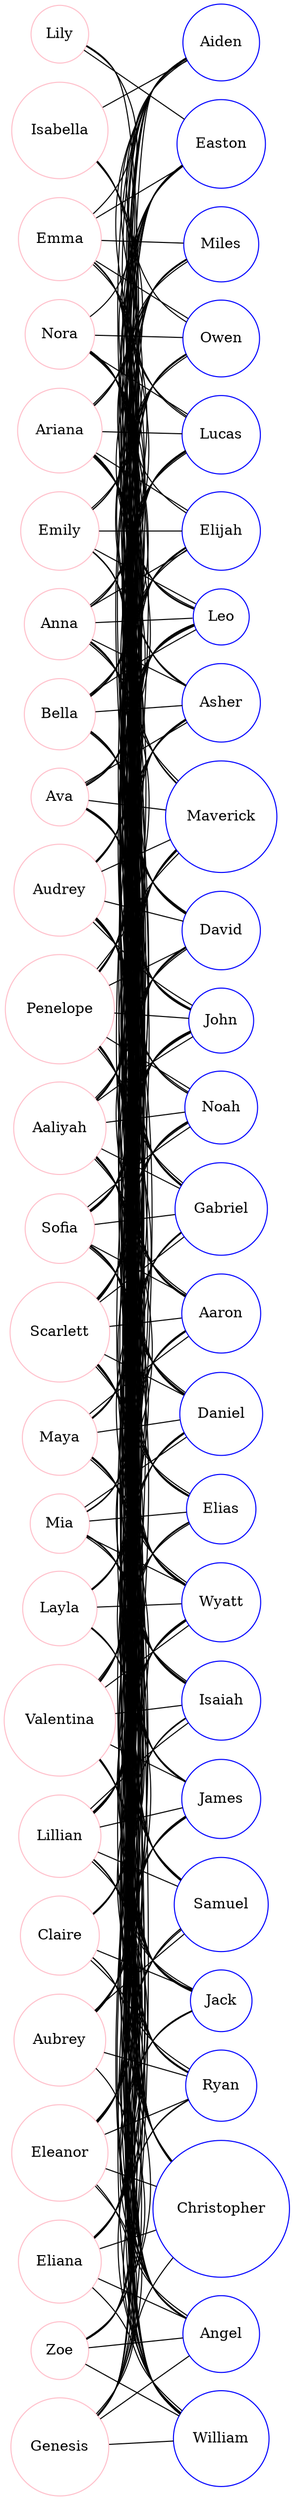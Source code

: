 graph G {
  rankdir=LR;
  node [shape=circle];
  "Ariana" [color=pink];
  "Sofia" [color=pink];
  "Emma" [color=pink];
  "Zoe" [color=pink];
  "Aubrey" [color=pink];
  "Valentina" [color=pink];
  "Maya" [color=pink];
  "Lillian" [color=pink];
  "Isabella" [color=pink];
  "Bella" [color=pink];
  "Lily" [color=pink];
  "Anna" [color=pink];
  "Genesis" [color=pink];
  "Ava" [color=pink];
  "Claire" [color=pink];
  "Audrey" [color=pink];
  "Nora" [color=pink];
  "Layla" [color=pink];
  "Mia" [color=pink];
  "Scarlett" [color=pink];
  "Emily" [color=pink];
  "Eleanor" [color=pink];
  "Eliana" [color=pink];
  "Penelope" [color=pink];
  "Aaliyah" [color=pink];
  "Maverick" [color=blue];
  "Isaiah" [color=blue];
  "Lucas" [color=blue];
  "Noah" [color=blue];
  "Jack" [color=blue];
  "Daniel" [color=blue];
  "Aiden" [color=blue];
  "Elias" [color=blue];
  "Elijah" [color=blue];
  "Gabriel" [color=blue];
  "Easton" [color=blue];
  "John" [color=blue];
  "David" [color=blue];
  "Christopher" [color=blue];
  "Aaron" [color=blue];
  "Angel" [color=blue];
  "Leo" [color=blue];
  "Miles" [color=blue];
  "James" [color=blue];
  "Asher" [color=blue];
  "William" [color=blue];
  "Ryan" [color=blue];
  "Owen" [color=blue];
  "Samuel" [color=blue];
  "Wyatt" [color=blue];
  "Ariana" -- "Elijah";
  "Ariana" -- "Aaron";
  "Ariana" -- "Gabriel";
  "Ariana" -- "Samuel";
  "Ariana" -- "Miles";
  "Ariana" -- "Maverick";
  "Ariana" -- "John";
  "Ariana" -- "Asher";
  "Ariana" -- "Jack";
  "Ariana" -- "Aiden";
  "Ariana" -- "James";
  "Ariana" -- "Leo";
  "Ariana" -- "Lucas";
  "Ariana" -- "Elias";
  "Ariana" -- "Isaiah";
  "Ariana" -- "Easton";
  "Sofia" -- "Noah";
  "Sofia" -- "David";
  "Sofia" -- "Samuel";
  "Sofia" -- "Owen";
  "Sofia" -- "Elias";
  "Sofia" -- "Aiden";
  "Sofia" -- "Angel";
  "Sofia" -- "Ryan";
  "Sofia" -- "Easton";
  "Sofia" -- "Maverick";
  "Sofia" -- "Asher";
  "Sofia" -- "Jack";
  "Sofia" -- "Isaiah";
  "Sofia" -- "Leo";
  "Sofia" -- "Daniel";
  "Sofia" -- "Wyatt";
  "Sofia" -- "John";
  "Sofia" -- "Gabriel";
  "Sofia" -- "James";
  "Sofia" -- "Aaron";
  "Emma" -- "Easton";
  "Emma" -- "John";
  "Emma" -- "David";
  "Emma" -- "Maverick";
  "Emma" -- "Daniel";
  "Emma" -- "Aiden";
  "Emma" -- "Aaron";
  "Emma" -- "Owen";
  "Emma" -- "Lucas";
  "Emma" -- "Samuel";
  "Emma" -- "Wyatt";
  "Emma" -- "Miles";
  "Zoe" -- "William";
  "Zoe" -- "James";
  "Zoe" -- "John";
  "Zoe" -- "Lucas";
  "Zoe" -- "Jack";
  "Zoe" -- "Ryan";
  "Zoe" -- "Leo";
  "Zoe" -- "Angel";
  "Zoe" -- "Samuel";
  "Aubrey" -- "Asher";
  "Aubrey" -- "James";
  "Aubrey" -- "Maverick";
  "Aubrey" -- "Samuel";
  "Aubrey" -- "David";
  "Aubrey" -- "Isaiah";
  "Aubrey" -- "Ryan";
  "Aubrey" -- "William";
  "Valentina" -- "Miles";
  "Valentina" -- "Elias";
  "Valentina" -- "John";
  "Valentina" -- "Gabriel";
  "Valentina" -- "Daniel";
  "Valentina" -- "Elijah";
  "Valentina" -- "Isaiah";
  "Valentina" -- "Maverick";
  "Valentina" -- "Ryan";
  "Valentina" -- "Leo";
  "Valentina" -- "William";
  "Valentina" -- "Owen";
  "Valentina" -- "Jack";
  "Valentina" -- "Christopher";
  "Valentina" -- "Wyatt";
  "Valentina" -- "James";
  "Maya" -- "James";
  "Maya" -- "Elijah";
  "Maya" -- "Daniel";
  "Maya" -- "Wyatt";
  "Maya" -- "Noah";
  "Maya" -- "Aaron";
  "Maya" -- "Christopher";
  "Maya" -- "Miles";
  "Maya" -- "Isaiah";
  "Maya" -- "Asher";
  "Maya" -- "Ryan";
  "Maya" -- "Jack";
  "Maya" -- "Samuel";
  "Maya" -- "Easton";
  "Maya" -- "Angel";
  "Maya" -- "Maverick";
  "Maya" -- "Leo";
  "Maya" -- "Owen";
  "Lillian" -- "Wyatt";
  "Lillian" -- "James";
  "Lillian" -- "Gabriel";
  "Lillian" -- "Angel";
  "Lillian" -- "Samuel";
  "Lillian" -- "Elijah";
  "Lillian" -- "Owen";
  "Lillian" -- "Jack";
  "Lillian" -- "David";
  "Lillian" -- "Christopher";
  "Lillian" -- "Elias";
  "Lillian" -- "Asher";
  "Lillian" -- "Isaiah";
  "Lillian" -- "William";
  "Lillian" -- "John";
  "Lillian" -- "Easton";
  "Lillian" -- "Daniel";
  "Isabella" -- "John";
  "Isabella" -- "David";
  "Isabella" -- "Asher";
  "Isabella" -- "Leo";
  "Isabella" -- "Aiden";
  "Isabella" -- "Lucas";
  "Bella" -- "Isaiah";
  "Bella" -- "Asher";
  "Bella" -- "Noah";
  "Bella" -- "William";
  "Bella" -- "Elias";
  "Bella" -- "Daniel";
  "Bella" -- "Aaron";
  "Bella" -- "Ryan";
  "Bella" -- "Leo";
  "Bella" -- "Aiden";
  "Bella" -- "Owen";
  "Bella" -- "Gabriel";
  "Bella" -- "Miles";
  "Bella" -- "James";
  "Bella" -- "Elijah";
  "Bella" -- "David";
  "Bella" -- "Christopher";
  "Bella" -- "Easton";
  "Bella" -- "Lucas";
  "Lily" -- "Owen";
  "Lily" -- "Gabriel";
  "Lily" -- "Easton";
  "Anna" -- "Asher";
  "Anna" -- "Maverick";
  "Anna" -- "Samuel";
  "Anna" -- "Elijah";
  "Anna" -- "Miles";
  "Anna" -- "Wyatt";
  "Anna" -- "Ryan";
  "Anna" -- "William";
  "Anna" -- "Noah";
  "Anna" -- "Daniel";
  "Anna" -- "David";
  "Anna" -- "Leo";
  "Anna" -- "Christopher";
  "Anna" -- "John";
  "Anna" -- "Easton";
  "Anna" -- "Lucas";
  "Anna" -- "Aiden";
  "Anna" -- "Gabriel";
  "Genesis" -- "William";
  "Genesis" -- "John";
  "Genesis" -- "Gabriel";
  "Genesis" -- "Ryan";
  "Genesis" -- "Jack";
  "Genesis" -- "Daniel";
  "Genesis" -- "Christopher";
  "Genesis" -- "Aaron";
  "Genesis" -- "Angel";
  "Genesis" -- "Samuel";
  "Genesis" -- "James";
  "Ava" -- "Jack";
  "Ava" -- "Miles";
  "Ava" -- "Daniel";
  "Ava" -- "Aiden";
  "Ava" -- "Elias";
  "Ava" -- "James";
  "Ava" -- "Lucas";
  "Ava" -- "Angel";
  "Ava" -- "Asher";
  "Ava" -- "Gabriel";
  "Ava" -- "Christopher";
  "Ava" -- "Owen";
  "Ava" -- "John";
  "Ava" -- "Easton";
  "Ava" -- "Ryan";
  "Ava" -- "Maverick";
  "Ava" -- "Leo";
  "Ava" -- "Wyatt";
  "Claire" -- "Leo";
  "Claire" -- "Gabriel";
  "Claire" -- "William";
  "Claire" -- "Angel";
  "Claire" -- "Jack";
  "Claire" -- "Asher";
  "Claire" -- "David";
  "Claire" -- "Elias";
  "Claire" -- "Noah";
  "Claire" -- "Daniel";
  "Claire" -- "Wyatt";
  "Claire" -- "Ryan";
  "Claire" -- "Aaron";
  "Audrey" -- "Elijah";
  "Audrey" -- "Christopher";
  "Audrey" -- "Leo";
  "Audrey" -- "Aaron";
  "Audrey" -- "John";
  "Audrey" -- "Jack";
  "Audrey" -- "Maverick";
  "Audrey" -- "David";
  "Audrey" -- "Ryan";
  "Audrey" -- "James";
  "Audrey" -- "Miles";
  "Audrey" -- "Noah";
  "Audrey" -- "Wyatt";
  "Audrey" -- "Easton";
  "Audrey" -- "Lucas";
  "Audrey" -- "Elias";
  "Audrey" -- "William";
  "Audrey" -- "Aiden";
  "Audrey" -- "Gabriel";
  "Audrey" -- "Owen";
  "Audrey" -- "Angel";
  "Nora" -- "Elijah";
  "Nora" -- "David";
  "Nora" -- "James";
  "Nora" -- "John";
  "Nora" -- "Asher";
  "Nora" -- "Aiden";
  "Nora" -- "Gabriel";
  "Nora" -- "Lucas";
  "Nora" -- "Maverick";
  "Nora" -- "Elias";
  "Nora" -- "Leo";
  "Nora" -- "Daniel";
  "Nora" -- "Jack";
  "Nora" -- "Owen";
  "Layla" -- "John";
  "Layla" -- "Christopher";
  "Layla" -- "Gabriel";
  "Layla" -- "Aaron";
  "Layla" -- "Lucas";
  "Layla" -- "David";
  "Layla" -- "Samuel";
  "Layla" -- "Wyatt";
  "Mia" -- "Christopher";
  "Mia" -- "Aiden";
  "Mia" -- "Elias";
  "Mia" -- "Wyatt";
  "Mia" -- "Leo";
  "Mia" -- "Maverick";
  "Mia" -- "Asher";
  "Mia" -- "Isaiah";
  "Mia" -- "Elijah";
  "Mia" -- "Angel";
  "Mia" -- "Samuel";
  "Mia" -- "Daniel";
  "Mia" -- "William";
  "Mia" -- "Owen";
  "Mia" -- "David";
  "Scarlett" -- "Aiden";
  "Scarlett" -- "Jack";
  "Scarlett" -- "Noah";
  "Scarlett" -- "Owen";
  "Scarlett" -- "Lucas";
  "Scarlett" -- "Ryan";
  "Scarlett" -- "Aaron";
  "Scarlett" -- "Wyatt";
  "Scarlett" -- "Elias";
  "Scarlett" -- "Samuel";
  "Scarlett" -- "William";
  "Scarlett" -- "Leo";
  "Scarlett" -- "Easton";
  "Scarlett" -- "Asher";
  "Scarlett" -- "James";
  "Scarlett" -- "Gabriel";
  "Scarlett" -- "Miles";
  "Scarlett" -- "Elijah";
  "Scarlett" -- "Daniel";
  "Scarlett" -- "John";
  "Scarlett" -- "Christopher";
  "Scarlett" -- "Isaiah";
  "Scarlett" -- "Angel";
  "Emily" -- "Angel";
  "Emily" -- "Owen";
  "Emily" -- "Aaron";
  "Emily" -- "Wyatt";
  "Emily" -- "Samuel";
  "Emily" -- "Leo";
  "Emily" -- "Easton";
  "Emily" -- "Elijah";
  "Emily" -- "Aiden";
  "Emily" -- "Isaiah";
  "Eleanor" -- "Wyatt";
  "Eleanor" -- "David";
  "Eleanor" -- "Ryan";
  "Eleanor" -- "John";
  "Eleanor" -- "Christopher";
  "Eleanor" -- "Aiden";
  "Eleanor" -- "Samuel";
  "Eleanor" -- "William";
  "Eleanor" -- "Lucas";
  "Eleanor" -- "James";
  "Eleanor" -- "Elias";
  "Eleanor" -- "Angel";
  "Eliana" -- "Maverick";
  "Eliana" -- "Aaron";
  "Eliana" -- "Isaiah";
  "Eliana" -- "Christopher";
  "Eliana" -- "Lucas";
  "Eliana" -- "Angel";
  "Eliana" -- "Gabriel";
  "Eliana" -- "William";
  "Eliana" -- "Wyatt";
  "Eliana" -- "Jack";
  "Penelope" -- "John";
  "Penelope" -- "Asher";
  "Penelope" -- "Lucas";
  "Penelope" -- "Aiden";
  "Penelope" -- "Leo";
  "Penelope" -- "Noah";
  "Penelope" -- "Elijah";
  "Penelope" -- "Daniel";
  "Penelope" -- "Wyatt";
  "Penelope" -- "Samuel";
  "Penelope" -- "Ryan";
  "Penelope" -- "Easton";
  "Penelope" -- "Isaiah";
  "Penelope" -- "Angel";
  "Penelope" -- "Maverick";
  "Penelope" -- "William";
  "Penelope" -- "David";
  "Penelope" -- "Aaron";
  "Penelope" -- "James";
  "Penelope" -- "Elias";
  "Penelope" -- "Gabriel";
  "Penelope" -- "Owen";
  "Penelope" -- "Jack";
  "Penelope" -- "Miles";
  "Aaliyah" -- "David";
  "Aaliyah" -- "John";
  "Aaliyah" -- "Angel";
  "Aaliyah" -- "Owen";
  "Aaliyah" -- "Christopher";
  "Aaliyah" -- "Samuel";
  "Aaliyah" -- "Noah";
  "Aaliyah" -- "Jack";
  "Aaliyah" -- "Lucas";
  "Aaliyah" -- "Wyatt";
  "Aaliyah" -- "Isaiah";
  "Aaliyah" -- "Daniel";
  "Aaliyah" -- "Maverick";
  "Aaliyah" -- "William";
  "Aaliyah" -- "Ryan";
  "Aaliyah" -- "Elijah";
  "Aaliyah" -- "Aiden";
  "Aaliyah" -- "Leo";
  "Aaliyah" -- "Asher";
  "Aaliyah" -- "James";
  "Aaliyah" -- "Miles";
  "Aaliyah" -- "Aaron";
  "Aaliyah" -- "Gabriel";
  "Aaliyah" -- "Easton";
}
